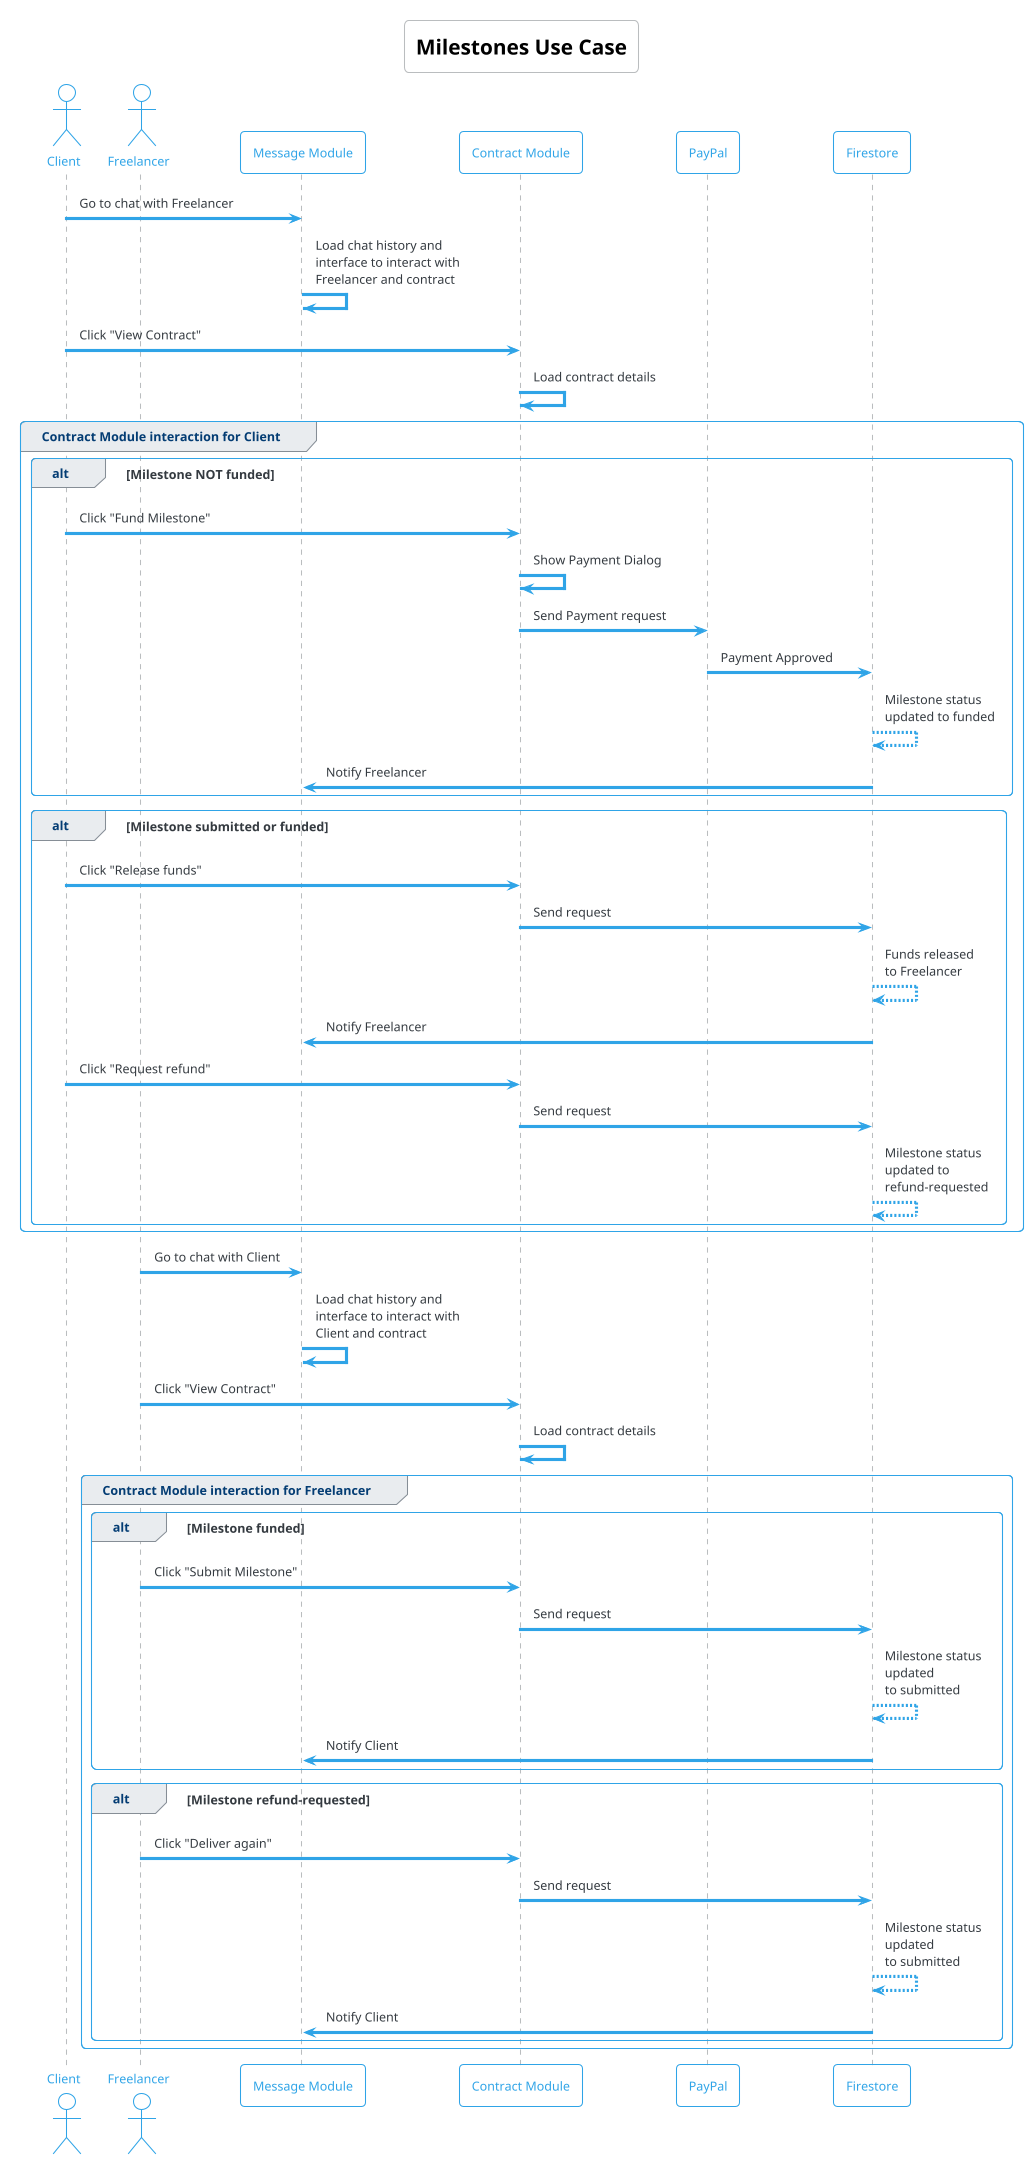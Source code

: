 @startuml milestonesUseCase

!theme cerulean-outline
skinparam defaultFontName Arial
skinparam backgroundColor white
skinparam titleFontColor black

actor Client
actor Freelancer
participant "Message Module" as MM
participant "Contract Module" as CM
participant PayPal
participant Firestore as FB

title Milestones Use Case

Client -> MM : Go to chat with Freelancer
MM -> MM : Load chat history and \ninterface to interact with \nFreelancer and contract
Client -> CM : Click "View Contract"
CM -> CM : Load contract details
group Contract Module interaction for Client
  alt Milestone NOT funded
    Client -> CM : Click "Fund Milestone"
    CM -> CM : Show Payment Dialog
    CM -> PayPal: Send Payment request
    PayPal -> FB : Payment Approved
    FB --> FB : Milestone status \nupdated to funded
    FB -> MM : Notify Freelancer    
  end
  alt Milestone submitted or funded
    Client -> CM : Click "Release funds"
    CM -> FB : Send request
    FB --> FB : Funds released \nto Freelancer
    FB -> MM : Notify Freelancer    
    Client -> CM : Click "Request refund"
    CM -> FB : Send request
    FB --> FB : Milestone status \nupdated to \nrefund-requested
  end
end

Freelancer -> MM : Go to chat with Client
MM -> MM : Load chat history and \ninterface to interact with \nClient and contract
Freelancer -> CM : Click "View Contract"
CM -> CM : Load contract details
group Contract Module interaction for Freelancer
  alt Milestone funded
    Freelancer -> CM : Click "Submit Milestone"
    CM -> FB : Send request
    FB --> FB : Milestone status \nupdated \nto submitted
    FB -> MM : Notify Client
  end
  alt Milestone refund-requested
    Freelancer -> CM : Click "Deliver again"
    CM -> FB : Send request
    FB --> FB : Milestone status \nupdated \nto submitted
    FB -> MM : Notify Client
  end
end

@enduml
